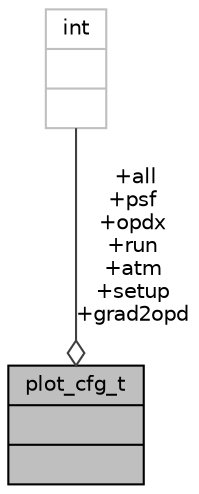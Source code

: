 digraph "plot_cfg_t"
{
 // INTERACTIVE_SVG=YES
  bgcolor="transparent";
  edge [fontname="Helvetica",fontsize="10",labelfontname="Helvetica",labelfontsize="10"];
  node [fontname="Helvetica",fontsize="10",shape=record];
  Node111 [label="{plot_cfg_t\n||}",height=0.2,width=0.4,color="black", fillcolor="grey75", style="filled", fontcolor="black"];
  Node112 -> Node111 [color="grey25",fontsize="10",style="solid",label=" +all\n+psf\n+opdx\n+run\n+atm\n+setup\n+grad2opd" ,arrowhead="odiamond",fontname="Helvetica"];
  Node112 [label="{int\n||}",height=0.2,width=0.4,color="grey75"];
}
